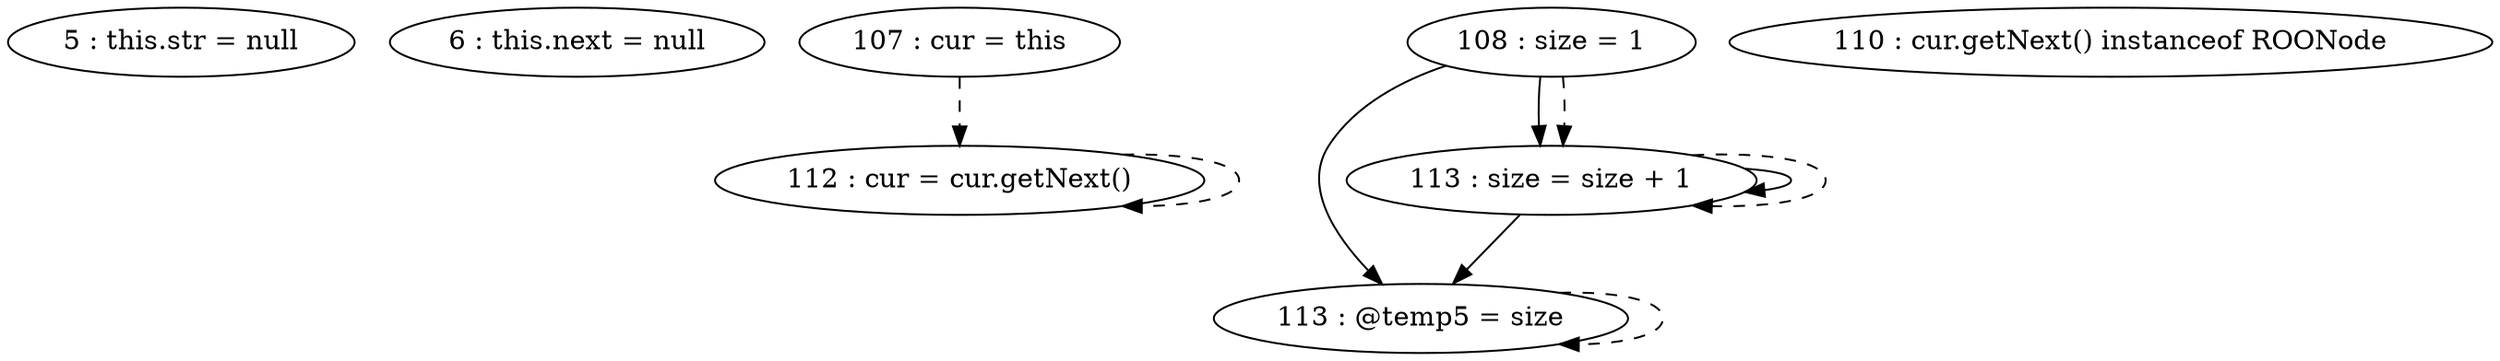 digraph G {
"5 : this.str = null"
"6 : this.next = null"
"107 : cur = this"
"107 : cur = this" -> "112 : cur = cur.getNext()" [style=dashed]
"108 : size = 1"
"108 : size = 1" -> "113 : @temp5 = size"
"108 : size = 1" -> "113 : size = size + 1"
"108 : size = 1" -> "113 : size = size + 1" [style=dashed]
"110 : cur.getNext() instanceof ROONode"
"112 : cur = cur.getNext()"
"112 : cur = cur.getNext()" -> "112 : cur = cur.getNext()" [style=dashed]
"113 : @temp5 = size"
"113 : @temp5 = size" -> "113 : @temp5 = size" [style=dashed]
"113 : size = size + 1"
"113 : size = size + 1" -> "113 : @temp5 = size"
"113 : size = size + 1" -> "113 : size = size + 1"
"113 : size = size + 1" -> "113 : size = size + 1" [style=dashed]
"110 : cur.getNext() instanceof ROONode"
}